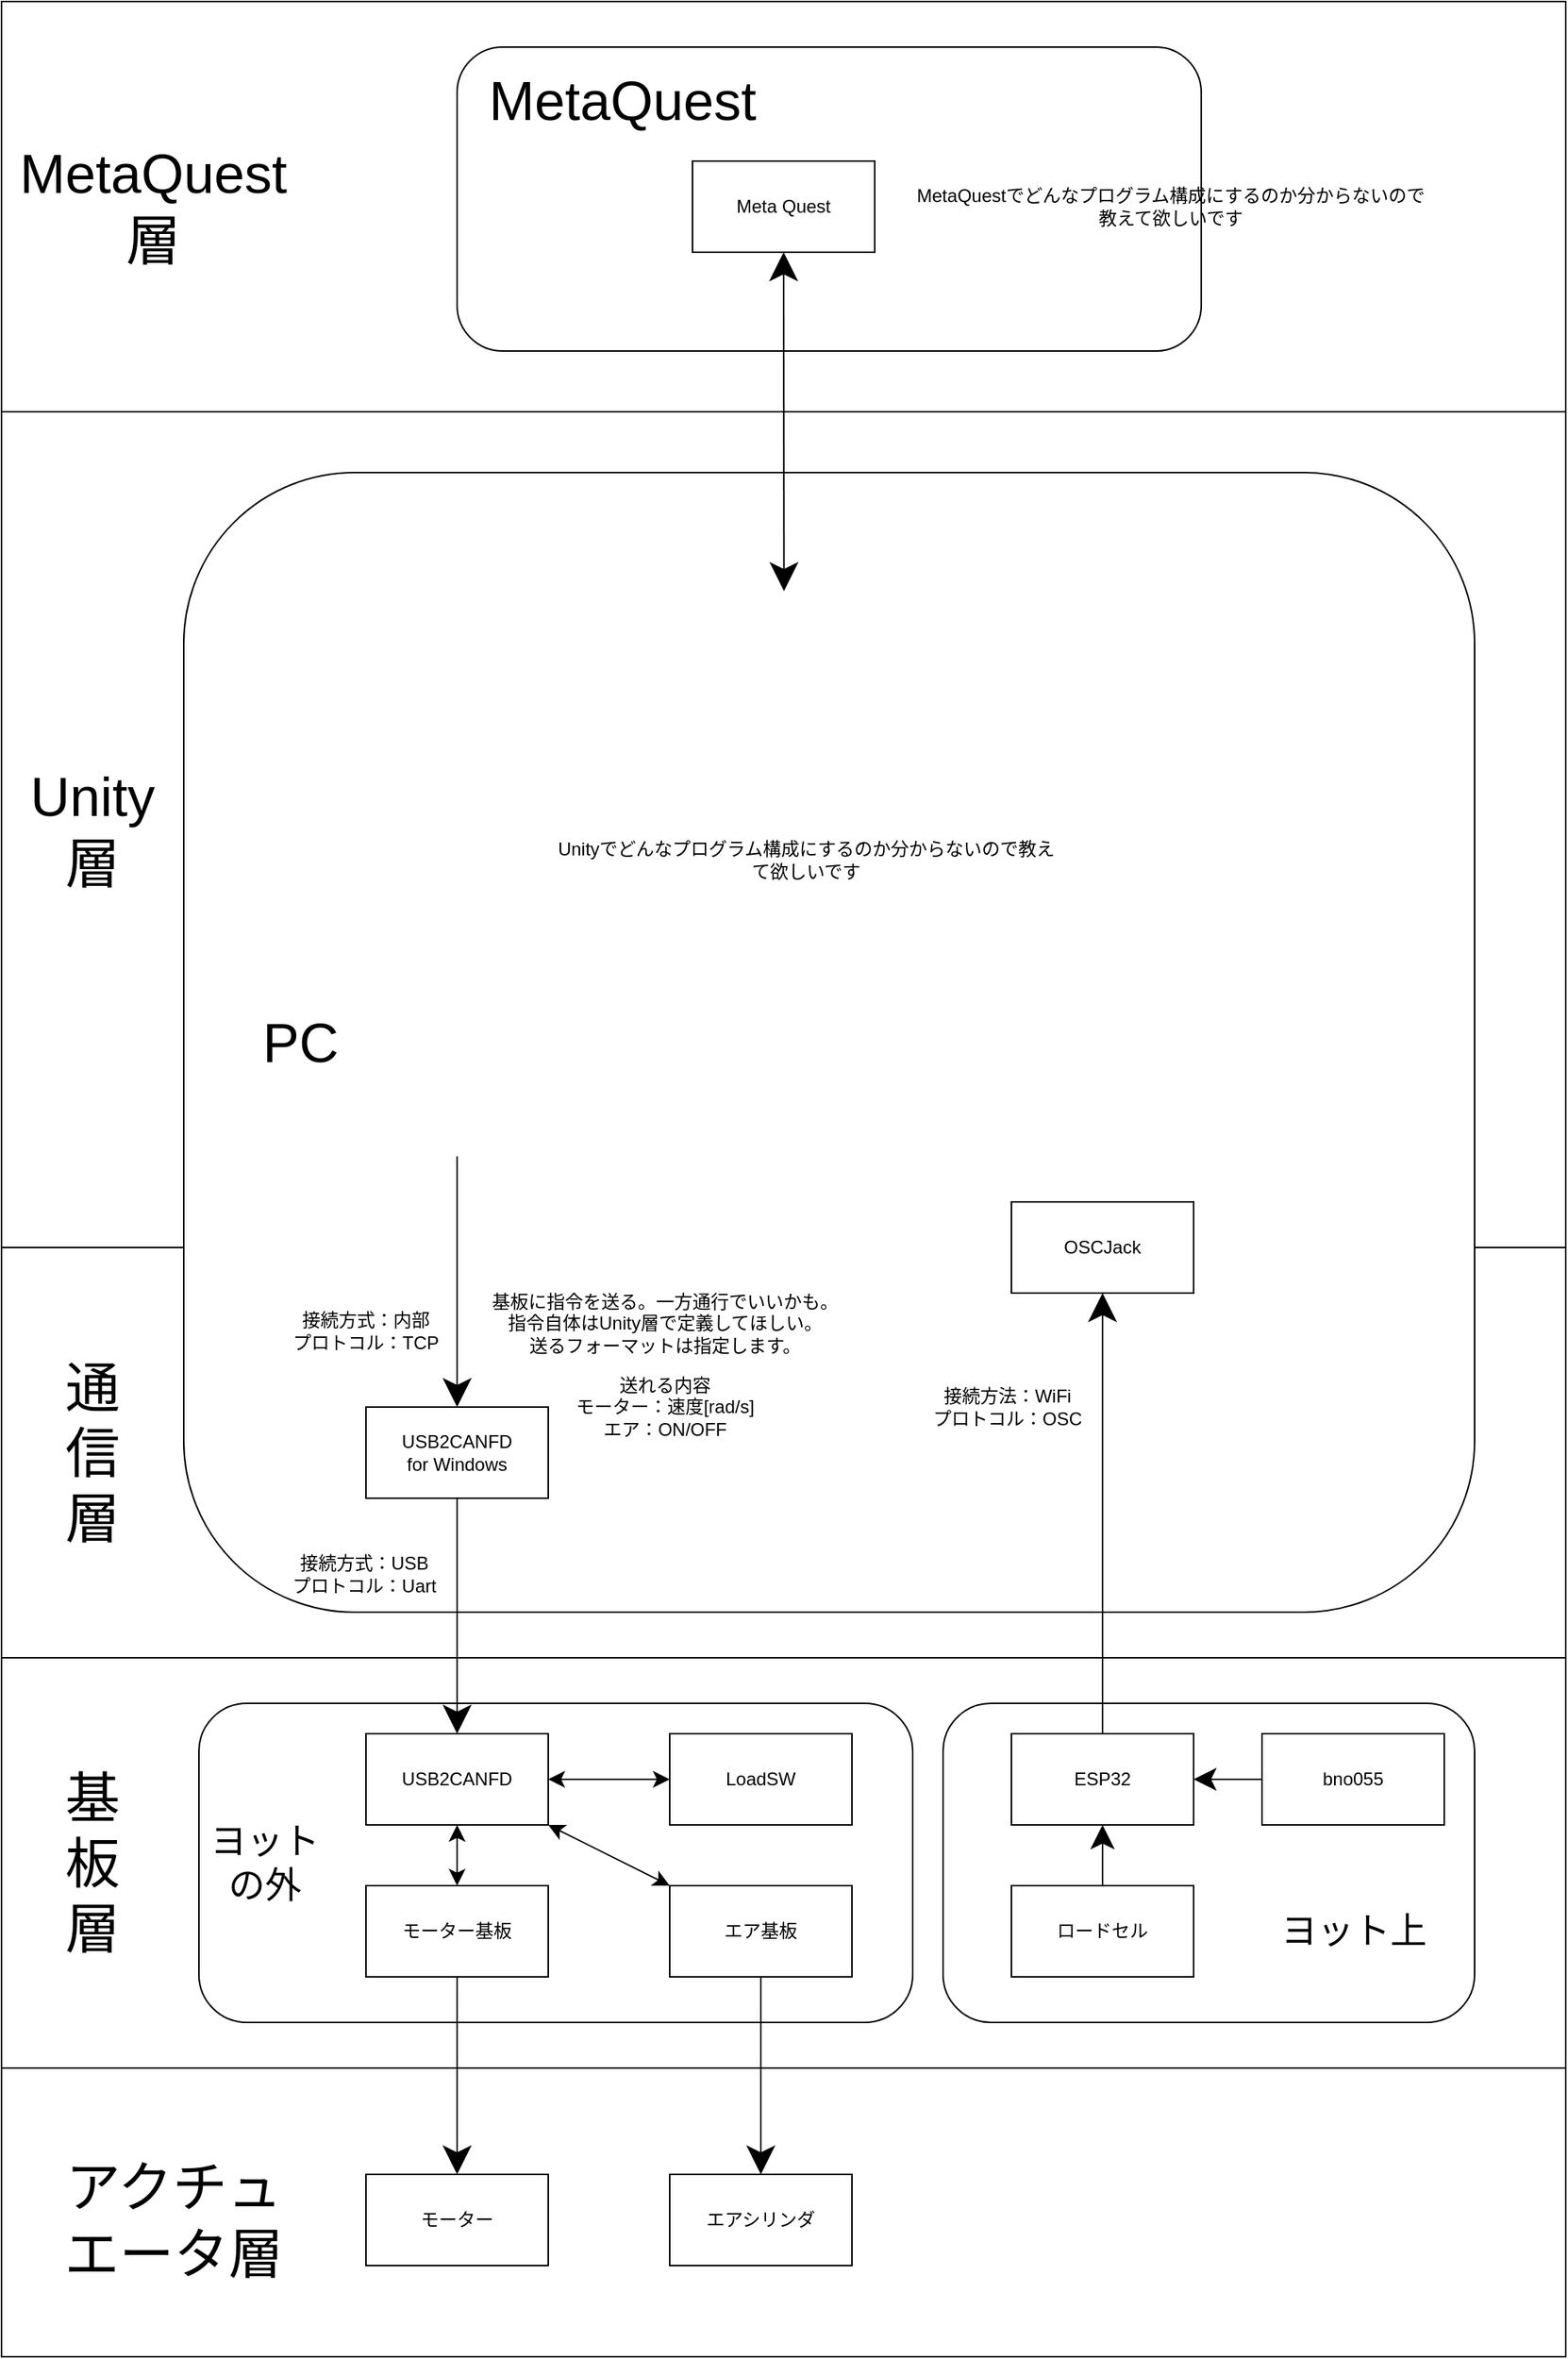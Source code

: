 <mxfile version="28.2.8">
  <diagram name="ページ1" id="NnJsKzHRvR2MtAni5SRp">
    <mxGraphModel dx="2652" dy="2391" grid="1" gridSize="10" guides="1" tooltips="1" connect="1" arrows="1" fold="1" page="1" pageScale="1" pageWidth="827" pageHeight="1169" math="0" shadow="0">
      <root>
        <mxCell id="0" />
        <mxCell id="1" parent="0" />
        <mxCell id="pQJ2UA4PGWdk1iYAKSUe-1" value="" style="rounded=0;whiteSpace=wrap;html=1;" vertex="1" parent="1">
          <mxGeometry x="-90" y="190" width="1030" height="270" as="geometry" />
        </mxCell>
        <mxCell id="pQJ2UA4PGWdk1iYAKSUe-2" value="" style="rounded=0;whiteSpace=wrap;html=1;" vertex="1" parent="1">
          <mxGeometry x="-90" y="-360" width="1030" height="550" as="geometry" />
        </mxCell>
        <mxCell id="pQJ2UA4PGWdk1iYAKSUe-3" value="" style="rounded=1;whiteSpace=wrap;html=1;" vertex="1" parent="1">
          <mxGeometry x="30" y="-320" width="850" height="750" as="geometry" />
        </mxCell>
        <mxCell id="pQJ2UA4PGWdk1iYAKSUe-4" value="" style="rounded=0;whiteSpace=wrap;html=1;" vertex="1" parent="1">
          <mxGeometry x="-90" y="730" width="1030" height="190" as="geometry" />
        </mxCell>
        <mxCell id="pQJ2UA4PGWdk1iYAKSUe-5" value="&lt;font style=&quot;font-size: 36px;&quot;&gt;アクチュエータ層&lt;/font&gt;" style="text;html=1;whiteSpace=wrap;strokeColor=none;fillColor=none;align=center;verticalAlign=middle;rounded=0;" vertex="1" parent="1">
          <mxGeometry x="-60" y="815" width="167" height="30" as="geometry" />
        </mxCell>
        <mxCell id="pQJ2UA4PGWdk1iYAKSUe-6" value="" style="rounded=0;whiteSpace=wrap;html=1;" vertex="1" parent="1">
          <mxGeometry x="-90" y="460" width="1030" height="270" as="geometry" />
        </mxCell>
        <mxCell id="pQJ2UA4PGWdk1iYAKSUe-7" value="" style="rounded=1;whiteSpace=wrap;html=1;" vertex="1" parent="1">
          <mxGeometry x="530" y="490" width="350" height="210" as="geometry" />
        </mxCell>
        <mxCell id="pQJ2UA4PGWdk1iYAKSUe-8" value="" style="rounded=1;whiteSpace=wrap;html=1;" vertex="1" parent="1">
          <mxGeometry x="40" y="490" width="470" height="210" as="geometry" />
        </mxCell>
        <mxCell id="pQJ2UA4PGWdk1iYAKSUe-9" value="LoadSW" style="rounded=0;whiteSpace=wrap;html=1;" vertex="1" parent="1">
          <mxGeometry x="350" y="510" width="120" height="60" as="geometry" />
        </mxCell>
        <mxCell id="pQJ2UA4PGWdk1iYAKSUe-10" value="エア基板" style="rounded=0;whiteSpace=wrap;html=1;" vertex="1" parent="1">
          <mxGeometry x="350" y="610" width="120" height="60" as="geometry" />
        </mxCell>
        <mxCell id="pQJ2UA4PGWdk1iYAKSUe-11" value="" style="endArrow=none;html=1;rounded=0;fontSize=12;startSize=16;endSize=16;curved=1;entryX=0.5;entryY=1;entryDx=0;entryDy=0;exitX=0.5;exitY=0;exitDx=0;exitDy=0;endFill=0;startArrow=classic;startFill=1;" edge="1" parent="1" source="pQJ2UA4PGWdk1iYAKSUe-12" target="pQJ2UA4PGWdk1iYAKSUe-10">
          <mxGeometry width="50" height="50" relative="1" as="geometry">
            <mxPoint x="410" y="750" as="sourcePoint" />
            <mxPoint x="420" y="520" as="targetPoint" />
          </mxGeometry>
        </mxCell>
        <mxCell id="pQJ2UA4PGWdk1iYAKSUe-12" value="エアシリンダ" style="rounded=0;whiteSpace=wrap;html=1;" vertex="1" parent="1">
          <mxGeometry x="350" y="800" width="120" height="60" as="geometry" />
        </mxCell>
        <mxCell id="pQJ2UA4PGWdk1iYAKSUe-13" value="モーター" style="rounded=0;whiteSpace=wrap;html=1;" vertex="1" parent="1">
          <mxGeometry x="150" y="800" width="120" height="60" as="geometry" />
        </mxCell>
        <mxCell id="pQJ2UA4PGWdk1iYAKSUe-14" value="ESP32" style="rounded=0;whiteSpace=wrap;html=1;" vertex="1" parent="1">
          <mxGeometry x="575" y="510" width="120" height="60" as="geometry" />
        </mxCell>
        <mxCell id="pQJ2UA4PGWdk1iYAKSUe-15" value="ロードセル" style="rounded=0;whiteSpace=wrap;html=1;" vertex="1" parent="1">
          <mxGeometry x="575" y="610" width="120" height="60" as="geometry" />
        </mxCell>
        <mxCell id="pQJ2UA4PGWdk1iYAKSUe-16" value="USB2CANFD" style="rounded=0;whiteSpace=wrap;html=1;" vertex="1" parent="1">
          <mxGeometry x="150" y="510" width="120" height="60" as="geometry" />
        </mxCell>
        <mxCell id="pQJ2UA4PGWdk1iYAKSUe-17" value="モーター基板" style="rounded=0;whiteSpace=wrap;html=1;" vertex="1" parent="1">
          <mxGeometry x="150" y="610" width="120" height="60" as="geometry" />
        </mxCell>
        <mxCell id="pQJ2UA4PGWdk1iYAKSUe-18" value="" style="endArrow=none;html=1;rounded=0;fontSize=12;startSize=16;endSize=16;curved=1;entryX=0.5;entryY=1;entryDx=0;entryDy=0;exitX=0.5;exitY=0;exitDx=0;exitDy=0;startArrow=classic;startFill=1;" edge="1" parent="1" source="pQJ2UA4PGWdk1iYAKSUe-13" target="pQJ2UA4PGWdk1iYAKSUe-17">
          <mxGeometry width="50" height="50" relative="1" as="geometry">
            <mxPoint x="209.5" y="760" as="sourcePoint" />
            <mxPoint x="209.5" y="680" as="targetPoint" />
          </mxGeometry>
        </mxCell>
        <mxCell id="pQJ2UA4PGWdk1iYAKSUe-19" value="" style="endArrow=classic;html=1;rounded=0;fontSize=12;startSize=8;endSize=8;curved=1;entryX=0.5;entryY=1;entryDx=0;entryDy=0;exitX=0.5;exitY=0;exitDx=0;exitDy=0;startArrow=classic;startFill=1;endFill=1;" edge="1" parent="1" source="pQJ2UA4PGWdk1iYAKSUe-17" target="pQJ2UA4PGWdk1iYAKSUe-16">
          <mxGeometry width="50" height="50" relative="1" as="geometry">
            <mxPoint x="200" y="800" as="sourcePoint" />
            <mxPoint x="200" y="720" as="targetPoint" />
          </mxGeometry>
        </mxCell>
        <mxCell id="pQJ2UA4PGWdk1iYAKSUe-20" value="" style="endArrow=classic;html=1;rounded=0;fontSize=12;startSize=8;endSize=8;curved=1;entryX=1;entryY=0.5;entryDx=0;entryDy=0;exitX=0;exitY=0.5;exitDx=0;exitDy=0;startArrow=classic;startFill=1;endFill=1;" edge="1" parent="1" source="pQJ2UA4PGWdk1iYAKSUe-9" target="pQJ2UA4PGWdk1iYAKSUe-16">
          <mxGeometry width="50" height="50" relative="1" as="geometry">
            <mxPoint x="410" y="610" as="sourcePoint" />
            <mxPoint x="410" y="590" as="targetPoint" />
          </mxGeometry>
        </mxCell>
        <mxCell id="pQJ2UA4PGWdk1iYAKSUe-21" value="" style="endArrow=classic;html=1;rounded=0;fontSize=12;startSize=8;endSize=8;curved=1;entryX=1;entryY=1;entryDx=0;entryDy=0;exitX=0;exitY=0;exitDx=0;exitDy=0;startArrow=classic;startFill=1;endFill=1;" edge="1" parent="1" source="pQJ2UA4PGWdk1iYAKSUe-10" target="pQJ2UA4PGWdk1iYAKSUe-16">
          <mxGeometry width="50" height="50" relative="1" as="geometry">
            <mxPoint x="280" y="660" as="sourcePoint" />
            <mxPoint x="280" y="580" as="targetPoint" />
          </mxGeometry>
        </mxCell>
        <mxCell id="pQJ2UA4PGWdk1iYAKSUe-22" value="" style="endArrow=classic;html=1;rounded=0;fontSize=12;startSize=8;endSize=13;curved=1;entryX=0.5;entryY=1;entryDx=0;entryDy=0;exitX=0.5;exitY=0;exitDx=0;exitDy=0;startArrow=none;startFill=0;endFill=1;" edge="1" parent="1" source="pQJ2UA4PGWdk1iYAKSUe-15" target="pQJ2UA4PGWdk1iYAKSUe-14">
          <mxGeometry width="50" height="50" relative="1" as="geometry">
            <mxPoint x="750" y="560" as="sourcePoint" />
            <mxPoint x="750" y="480" as="targetPoint" />
          </mxGeometry>
        </mxCell>
        <mxCell id="pQJ2UA4PGWdk1iYAKSUe-23" value="bno055" style="rounded=0;whiteSpace=wrap;html=1;" vertex="1" parent="1">
          <mxGeometry x="740" y="510" width="120" height="60" as="geometry" />
        </mxCell>
        <mxCell id="pQJ2UA4PGWdk1iYAKSUe-24" value="" style="endArrow=classic;html=1;rounded=0;fontSize=12;startSize=8;endSize=12;curved=1;entryX=1;entryY=0.5;entryDx=0;entryDy=0;exitX=0;exitY=0.5;exitDx=0;exitDy=0;endFill=1;" edge="1" parent="1" source="pQJ2UA4PGWdk1iYAKSUe-23" target="pQJ2UA4PGWdk1iYAKSUe-14">
          <mxGeometry width="50" height="50" relative="1" as="geometry">
            <mxPoint x="630" y="620" as="sourcePoint" />
            <mxPoint x="630" y="580" as="targetPoint" />
          </mxGeometry>
        </mxCell>
        <mxCell id="pQJ2UA4PGWdk1iYAKSUe-25" value="&lt;font style=&quot;font-size: 24px;&quot;&gt;ヨット上&lt;/font&gt;" style="text;html=1;whiteSpace=wrap;strokeColor=none;fillColor=none;align=center;verticalAlign=middle;rounded=0;" vertex="1" parent="1">
          <mxGeometry x="746.5" y="625" width="107" height="30" as="geometry" />
        </mxCell>
        <mxCell id="pQJ2UA4PGWdk1iYAKSUe-26" value="&lt;span style=&quot;font-size: 24px;&quot;&gt;ヨット&lt;/span&gt;&lt;div&gt;&lt;span style=&quot;font-size: 24px;&quot;&gt;の外&lt;/span&gt;&lt;/div&gt;" style="text;html=1;whiteSpace=wrap;strokeColor=none;fillColor=none;align=center;verticalAlign=middle;rounded=0;" vertex="1" parent="1">
          <mxGeometry x="30" y="580" width="107" height="30" as="geometry" />
        </mxCell>
        <mxCell id="pQJ2UA4PGWdk1iYAKSUe-27" value="&lt;font style=&quot;font-size: 36px;&quot;&gt;基板層&lt;/font&gt;" style="text;html=1;whiteSpace=wrap;strokeColor=none;fillColor=none;align=center;verticalAlign=middle;rounded=0;" vertex="1" parent="1">
          <mxGeometry x="-60" y="580" width="60" height="30" as="geometry" />
        </mxCell>
        <mxCell id="pQJ2UA4PGWdk1iYAKSUe-28" value="&lt;font style=&quot;font-size: 36px;&quot;&gt;通信層&lt;/font&gt;" style="text;html=1;whiteSpace=wrap;strokeColor=none;fillColor=none;align=center;verticalAlign=middle;rounded=0;" vertex="1" parent="1">
          <mxGeometry x="-60" y="310" width="60" height="30" as="geometry" />
        </mxCell>
        <mxCell id="pQJ2UA4PGWdk1iYAKSUe-29" value="&lt;font style=&quot;font-size: 36px;&quot;&gt;Unity層&lt;/font&gt;" style="text;html=1;whiteSpace=wrap;strokeColor=none;fillColor=none;align=center;verticalAlign=middle;rounded=0;" vertex="1" parent="1">
          <mxGeometry x="-60" y="-100" width="60" height="30" as="geometry" />
        </mxCell>
        <mxCell id="pQJ2UA4PGWdk1iYAKSUe-30" value="USB2CANFD&lt;div&gt;for Windows&lt;/div&gt;" style="rounded=0;whiteSpace=wrap;html=1;" vertex="1" parent="1">
          <mxGeometry x="150" y="295" width="120" height="60" as="geometry" />
        </mxCell>
        <mxCell id="pQJ2UA4PGWdk1iYAKSUe-31" value="接続方式：USB&lt;br&gt;プロトコル：Uart" style="text;html=1;whiteSpace=wrap;strokeColor=none;fillColor=none;align=center;verticalAlign=middle;rounded=0;" vertex="1" parent="1">
          <mxGeometry x="74" y="390" width="150" height="30" as="geometry" />
        </mxCell>
        <mxCell id="pQJ2UA4PGWdk1iYAKSUe-32" value="OSCJack" style="rounded=0;whiteSpace=wrap;html=1;" vertex="1" parent="1">
          <mxGeometry x="575" y="160" width="120" height="60" as="geometry" />
        </mxCell>
        <mxCell id="pQJ2UA4PGWdk1iYAKSUe-33" value="接続方法：WiFi&lt;div&gt;プロトコル：OSC&lt;/div&gt;" style="text;html=1;whiteSpace=wrap;strokeColor=none;fillColor=none;align=center;verticalAlign=middle;rounded=0;" vertex="1" parent="1">
          <mxGeometry x="500" y="280" width="145" height="30" as="geometry" />
        </mxCell>
        <mxCell id="pQJ2UA4PGWdk1iYAKSUe-34" value="接続方式：内部&lt;div&gt;プロトコル：TCP&lt;/div&gt;" style="text;html=1;whiteSpace=wrap;strokeColor=none;fillColor=none;align=center;verticalAlign=middle;rounded=0;" vertex="1" parent="1">
          <mxGeometry x="100" y="230" width="100" height="30" as="geometry" />
        </mxCell>
        <mxCell id="pQJ2UA4PGWdk1iYAKSUe-35" value="&lt;font style=&quot;font-size: 36px;&quot;&gt;PC&lt;/font&gt;" style="text;html=1;whiteSpace=wrap;strokeColor=none;fillColor=none;align=center;verticalAlign=middle;rounded=0;" vertex="1" parent="1">
          <mxGeometry x="77" y="40" width="60" height="30" as="geometry" />
        </mxCell>
        <mxCell id="pQJ2UA4PGWdk1iYAKSUe-36" value="" style="rounded=0;whiteSpace=wrap;html=1;" vertex="1" parent="1">
          <mxGeometry x="-90" y="-630" width="1030" height="270" as="geometry" />
        </mxCell>
        <mxCell id="pQJ2UA4PGWdk1iYAKSUe-37" value="&lt;font style=&quot;font-size: 36px;&quot;&gt;MetaQuest層&lt;/font&gt;" style="text;html=1;whiteSpace=wrap;strokeColor=none;fillColor=none;align=center;verticalAlign=middle;rounded=0;" vertex="1" parent="1">
          <mxGeometry x="-60" y="-510" width="140" height="30" as="geometry" />
        </mxCell>
        <mxCell id="pQJ2UA4PGWdk1iYAKSUe-38" value="" style="rounded=1;whiteSpace=wrap;html=1;" vertex="1" parent="1">
          <mxGeometry x="210" y="-600" width="490" height="200" as="geometry" />
        </mxCell>
        <mxCell id="pQJ2UA4PGWdk1iYAKSUe-39" value="Meta Quest" style="rounded=0;whiteSpace=wrap;html=1;" vertex="1" parent="1">
          <mxGeometry x="365" y="-525" width="120" height="60" as="geometry" />
        </mxCell>
        <mxCell id="pQJ2UA4PGWdk1iYAKSUe-40" value="&lt;font style=&quot;font-size: 36px;&quot;&gt;MetaQuest&lt;/font&gt;" style="text;html=1;whiteSpace=wrap;strokeColor=none;fillColor=none;align=center;verticalAlign=middle;rounded=0;" vertex="1" parent="1">
          <mxGeometry x="224" y="-580" width="190" height="30" as="geometry" />
        </mxCell>
        <mxCell id="pQJ2UA4PGWdk1iYAKSUe-41" value="" style="endArrow=classic;html=1;rounded=0;entryX=0.5;entryY=1;entryDx=0;entryDy=0;exitX=0.465;exitY=0.104;exitDx=0;exitDy=0;exitPerimeter=0;endFill=1;startArrow=classic;startFill=1;startSize=16;endSize=16;" edge="1" parent="1" source="pQJ2UA4PGWdk1iYAKSUe-3" target="pQJ2UA4PGWdk1iYAKSUe-39">
          <mxGeometry width="50" height="50" relative="1" as="geometry">
            <mxPoint x="520" y="160" as="sourcePoint" />
            <mxPoint x="570" y="110" as="targetPoint" />
          </mxGeometry>
        </mxCell>
        <mxCell id="pQJ2UA4PGWdk1iYAKSUe-42" value="基板に指令を送る。一方通行でいいかも。&lt;div&gt;指令自体はUnity層で定義してほしい。&lt;/div&gt;&lt;div&gt;送るフォーマットは&lt;span style=&quot;background-color: transparent; color: light-dark(rgb(0, 0, 0), rgb(255, 255, 255));&quot;&gt;指定します。&lt;/span&gt;&lt;/div&gt;" style="text;html=1;whiteSpace=wrap;strokeColor=none;fillColor=none;align=center;verticalAlign=middle;rounded=0;" vertex="1" parent="1">
          <mxGeometry x="224" y="200" width="246" height="80" as="geometry" />
        </mxCell>
        <mxCell id="pQJ2UA4PGWdk1iYAKSUe-43" value="&lt;div&gt;送れる内容&lt;/div&gt;モーター：速度[rad/s]&lt;div&gt;エア：ON/OFF&lt;/div&gt;" style="text;html=1;whiteSpace=wrap;strokeColor=none;fillColor=none;align=center;verticalAlign=middle;rounded=0;" vertex="1" parent="1">
          <mxGeometry x="287" y="270" width="120" height="50" as="geometry" />
        </mxCell>
        <mxCell id="pQJ2UA4PGWdk1iYAKSUe-44" value="" style="endArrow=classic;html=1;rounded=0;exitX=0.5;exitY=1;exitDx=0;exitDy=0;entryX=0.5;entryY=0;entryDx=0;entryDy=0;endSize=16;" edge="1" parent="1" source="pQJ2UA4PGWdk1iYAKSUe-30" target="pQJ2UA4PGWdk1iYAKSUe-16">
          <mxGeometry width="50" height="50" relative="1" as="geometry">
            <mxPoint x="520" y="390" as="sourcePoint" />
            <mxPoint x="570" y="340" as="targetPoint" />
          </mxGeometry>
        </mxCell>
        <mxCell id="pQJ2UA4PGWdk1iYAKSUe-45" value="" style="endArrow=classic;html=1;rounded=0;exitX=0.5;exitY=1;exitDx=0;exitDy=0;entryX=0.5;entryY=0;entryDx=0;entryDy=0;endSize=16;" edge="1" parent="1" target="pQJ2UA4PGWdk1iYAKSUe-30">
          <mxGeometry width="50" height="50" relative="1" as="geometry">
            <mxPoint x="210.0" y="130" as="sourcePoint" />
            <mxPoint x="210.0" y="285" as="targetPoint" />
          </mxGeometry>
        </mxCell>
        <mxCell id="pQJ2UA4PGWdk1iYAKSUe-46" value="" style="endArrow=classic;html=1;rounded=0;entryX=0.5;entryY=1;entryDx=0;entryDy=0;exitX=0.5;exitY=0;exitDx=0;exitDy=0;endSize=16;startSize=16;" edge="1" parent="1" source="pQJ2UA4PGWdk1iYAKSUe-14" target="pQJ2UA4PGWdk1iYAKSUe-32">
          <mxGeometry width="50" height="50" relative="1" as="geometry">
            <mxPoint x="360" y="370" as="sourcePoint" />
            <mxPoint x="410" y="320" as="targetPoint" />
          </mxGeometry>
        </mxCell>
        <mxCell id="pQJ2UA4PGWdk1iYAKSUe-47" value="Unityでどんなプログラム構成にするのか分からないので教えて欲しいです" style="text;html=1;whiteSpace=wrap;strokeColor=none;fillColor=none;align=center;verticalAlign=middle;rounded=0;" vertex="1" parent="1">
          <mxGeometry x="270" y="-80" width="340" height="30" as="geometry" />
        </mxCell>
        <mxCell id="pQJ2UA4PGWdk1iYAKSUe-48" value="MetaQuestでどんなプログラム構成にするのか分からないので教えて欲しいです" style="text;html=1;whiteSpace=wrap;strokeColor=none;fillColor=none;align=center;verticalAlign=middle;rounded=0;" vertex="1" parent="1">
          <mxGeometry x="510" y="-510" width="340" height="30" as="geometry" />
        </mxCell>
      </root>
    </mxGraphModel>
  </diagram>
</mxfile>
